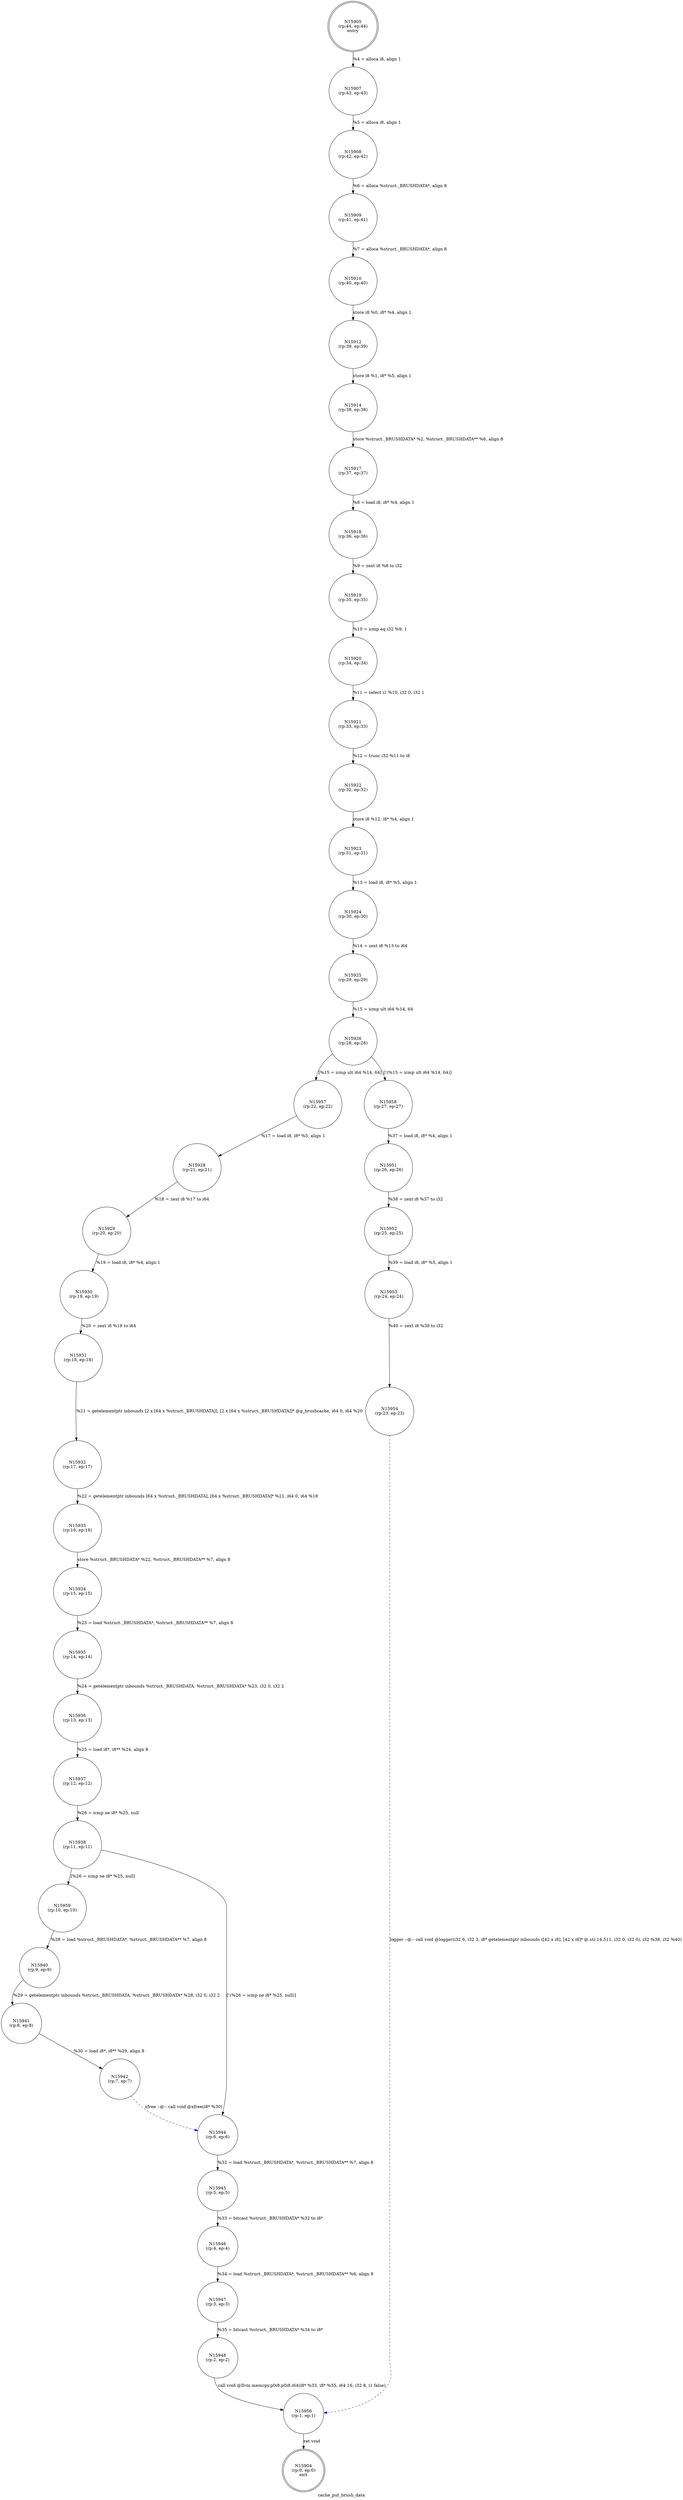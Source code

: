 digraph cache_put_brush_data {
label="cache_put_brush_data"
15904 [label="N15904\n(rp:0, ep:0)\nexit", shape="doublecircle"]
15905 [label="N15905\n(rp:44, ep:44)\nentry", shape="doublecircle"]
15905 -> 15907 [label="%4 = alloca i8, align 1"]
15907 [label="N15907\n(rp:43, ep:43)", shape="circle"]
15907 -> 15908 [label="%5 = alloca i8, align 1"]
15908 [label="N15908\n(rp:42, ep:42)", shape="circle"]
15908 -> 15909 [label="%6 = alloca %struct._BRUSHDATA*, align 8"]
15909 [label="N15909\n(rp:41, ep:41)", shape="circle"]
15909 -> 15910 [label="%7 = alloca %struct._BRUSHDATA*, align 8"]
15910 [label="N15910\n(rp:40, ep:40)", shape="circle"]
15910 -> 15912 [label="store i8 %0, i8* %4, align 1"]
15912 [label="N15912\n(rp:39, ep:39)", shape="circle"]
15912 -> 15914 [label="store i8 %1, i8* %5, align 1"]
15914 [label="N15914\n(rp:38, ep:38)", shape="circle"]
15914 -> 15917 [label="store %struct._BRUSHDATA* %2, %struct._BRUSHDATA** %6, align 8"]
15917 [label="N15917\n(rp:37, ep:37)", shape="circle"]
15917 -> 15918 [label="%8 = load i8, i8* %4, align 1"]
15918 [label="N15918\n(rp:36, ep:36)", shape="circle"]
15918 -> 15919 [label="%9 = zext i8 %8 to i32"]
15919 [label="N15919\n(rp:35, ep:35)", shape="circle"]
15919 -> 15920 [label="%10 = icmp eq i32 %9, 1"]
15920 [label="N15920\n(rp:34, ep:34)", shape="circle"]
15920 -> 15921 [label="%11 = select i1 %10, i32 0, i32 1"]
15921 [label="N15921\n(rp:33, ep:33)", shape="circle"]
15921 -> 15922 [label="%12 = trunc i32 %11 to i8"]
15922 [label="N15922\n(rp:32, ep:32)", shape="circle"]
15922 -> 15923 [label="store i8 %12, i8* %4, align 1"]
15923 [label="N15923\n(rp:31, ep:31)", shape="circle"]
15923 -> 15924 [label="%13 = load i8, i8* %5, align 1"]
15924 [label="N15924\n(rp:30, ep:30)", shape="circle"]
15924 -> 15925 [label="%14 = zext i8 %13 to i64"]
15925 [label="N15925\n(rp:29, ep:29)", shape="circle"]
15925 -> 15926 [label="%15 = icmp ult i64 %14, 64"]
15926 [label="N15926\n(rp:28, ep:28)", shape="circle"]
15926 -> 15957 [label="[%15 = icmp ult i64 %14, 64]"]
15926 -> 15958 [label="[!(%15 = icmp ult i64 %14, 64)]"]
15928 [label="N15928\n(rp:21, ep:21)", shape="circle"]
15928 -> 15929 [label="%18 = zext i8 %17 to i64"]
15929 [label="N15929\n(rp:20, ep:20)", shape="circle"]
15929 -> 15930 [label="%19 = load i8, i8* %4, align 1"]
15930 [label="N15930\n(rp:19, ep:19)", shape="circle"]
15930 -> 15931 [label="%20 = zext i8 %19 to i64"]
15931 [label="N15931\n(rp:18, ep:18)", shape="circle"]
15931 -> 15932 [label="%21 = getelementptr inbounds [2 x [64 x %struct._BRUSHDATA]], [2 x [64 x %struct._BRUSHDATA]]* @g_brushcache, i64 0, i64 %20"]
15932 [label="N15932\n(rp:17, ep:17)", shape="circle"]
15932 -> 15933 [label="%22 = getelementptr inbounds [64 x %struct._BRUSHDATA], [64 x %struct._BRUSHDATA]* %21, i64 0, i64 %18"]
15933 [label="N15933\n(rp:16, ep:16)", shape="circle"]
15933 -> 15934 [label="store %struct._BRUSHDATA* %22, %struct._BRUSHDATA** %7, align 8"]
15934 [label="N15934\n(rp:15, ep:15)", shape="circle"]
15934 -> 15935 [label="%23 = load %struct._BRUSHDATA*, %struct._BRUSHDATA** %7, align 8"]
15935 [label="N15935\n(rp:14, ep:14)", shape="circle"]
15935 -> 15936 [label="%24 = getelementptr inbounds %struct._BRUSHDATA, %struct._BRUSHDATA* %23, i32 0, i32 2"]
15936 [label="N15936\n(rp:13, ep:13)", shape="circle"]
15936 -> 15937 [label="%25 = load i8*, i8** %24, align 8"]
15937 [label="N15937\n(rp:12, ep:12)", shape="circle"]
15937 -> 15938 [label="%26 = icmp ne i8* %25, null"]
15938 [label="N15938\n(rp:11, ep:11)", shape="circle"]
15938 -> 15959 [label="[%26 = icmp ne i8* %25, null]"]
15938 -> 15944 [label="[!(%26 = icmp ne i8* %25, null)]"]
15940 [label="N15940\n(rp:9, ep:9)", shape="circle"]
15940 -> 15941 [label="%29 = getelementptr inbounds %struct._BRUSHDATA, %struct._BRUSHDATA* %28, i32 0, i32 2"]
15941 [label="N15941\n(rp:8, ep:8)", shape="circle"]
15941 -> 15942 [label="%30 = load i8*, i8** %29, align 8"]
15942 [label="N15942\n(rp:7, ep:7)", shape="circle"]
15942 -> 15944 [label="xfree --@-- call void @xfree(i8* %30)", style="dashed", color="blue"]
15944 [label="N15944\n(rp:6, ep:6)", shape="circle"]
15944 -> 15945 [label="%32 = load %struct._BRUSHDATA*, %struct._BRUSHDATA** %7, align 8"]
15945 [label="N15945\n(rp:5, ep:5)", shape="circle"]
15945 -> 15946 [label="%33 = bitcast %struct._BRUSHDATA* %32 to i8*"]
15946 [label="N15946\n(rp:4, ep:4)", shape="circle"]
15946 -> 15947 [label="%34 = load %struct._BRUSHDATA*, %struct._BRUSHDATA** %6, align 8"]
15947 [label="N15947\n(rp:3, ep:3)", shape="circle"]
15947 -> 15948 [label="%35 = bitcast %struct._BRUSHDATA* %34 to i8*"]
15948 [label="N15948\n(rp:2, ep:2)", shape="circle"]
15948 -> 15956 [label="call void @llvm.memcpy.p0i8.p0i8.i64(i8* %33, i8* %35, i64 16, i32 8, i1 false)"]
15951 [label="N15951\n(rp:26, ep:26)", shape="circle"]
15951 -> 15952 [label="%38 = zext i8 %37 to i32"]
15952 [label="N15952\n(rp:25, ep:25)", shape="circle"]
15952 -> 15953 [label="%39 = load i8, i8* %5, align 1"]
15953 [label="N15953\n(rp:24, ep:24)", shape="circle"]
15953 -> 15954 [label="%40 = zext i8 %39 to i32"]
15954 [label="N15954\n(rp:23, ep:23)", shape="circle"]
15954 -> 15956 [label="logger --@-- call void @logger(i32 6, i32 3, i8* getelementptr inbounds ([42 x i8], [42 x i8]* @.str.14.511, i32 0, i32 0), i32 %38, i32 %40)", style="dashed", color="blue"]
15956 [label="N15956\n(rp:1, ep:1)", shape="circle"]
15956 -> 15904 [label="ret void"]
15957 [label="N15957\n(rp:22, ep:22)", shape="circle"]
15957 -> 15928 [label="%17 = load i8, i8* %5, align 1"]
15958 [label="N15958\n(rp:27, ep:27)", shape="circle"]
15958 -> 15951 [label="%37 = load i8, i8* %4, align 1"]
15959 [label="N15959\n(rp:10, ep:10)", shape="circle"]
15959 -> 15940 [label="%28 = load %struct._BRUSHDATA*, %struct._BRUSHDATA** %7, align 8"]
}
